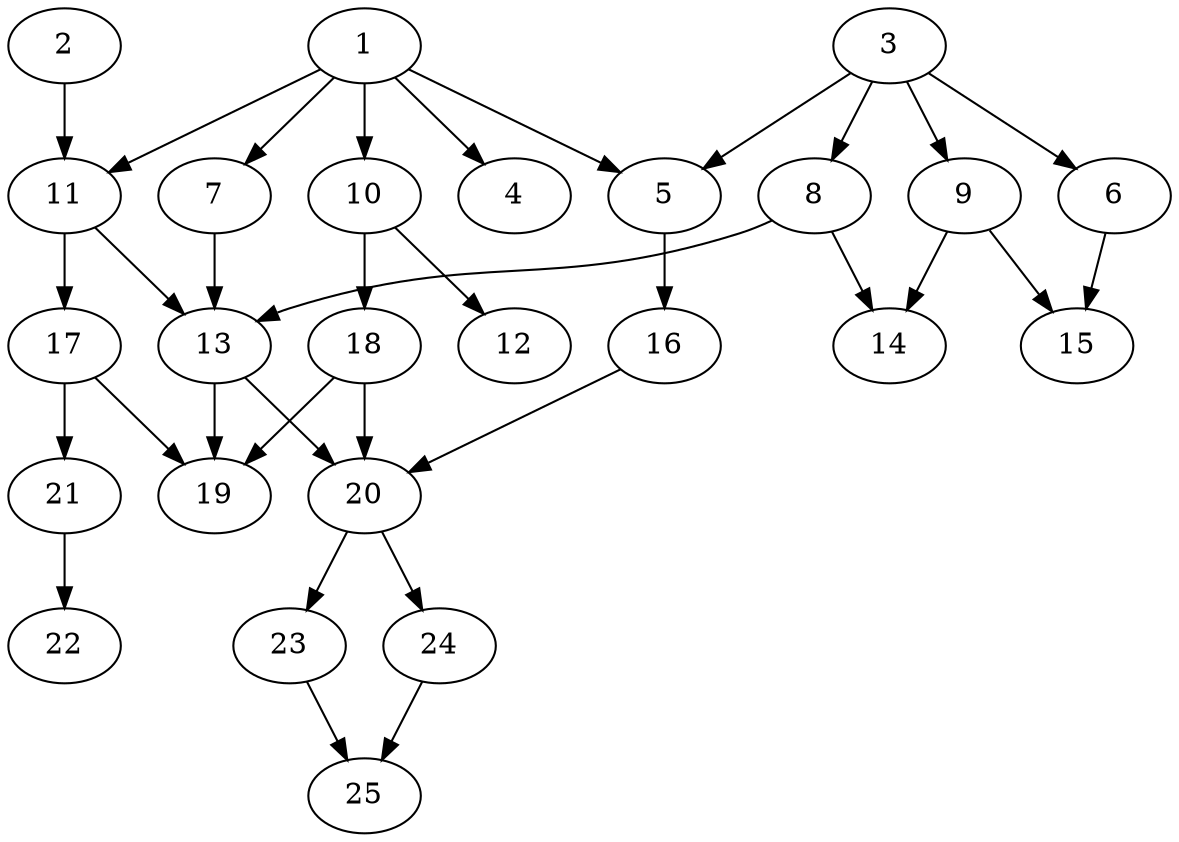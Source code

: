 // DAG (tier=2-normal, mode=data, n=25, ccr=0.414, fat=0.609, density=0.441, regular=0.409, jump=0.198, mindata=2097152, maxdata=16777216)
// DAG automatically generated by daggen at Sun Aug 24 16:33:33 2025
// /home/ermia/Project/Environments/daggen/bin/daggen --dot --ccr 0.414 --fat 0.609 --regular 0.409 --density 0.441 --jump 0.198 --mindata 2097152 --maxdata 16777216 -n 25 
digraph G {
  1 [size="1244655755420488", alpha="0.03", expect_size="622327877710244"]
  1 -> 4 [size ="42618457161728"]
  1 -> 5 [size ="42618457161728"]
  1 -> 7 [size ="42618457161728"]
  1 -> 10 [size ="42618457161728"]
  1 -> 11 [size ="42618457161728"]
  2 [size="5968743987970026", alpha="0.17", expect_size="2984371993985013"]
  2 -> 11 [size ="231739792293888"]
  3 [size="262631335589105792", alpha="0.20", expect_size="131315667794552896"]
  3 -> 5 [size ="180292123885568"]
  3 -> 6 [size ="180292123885568"]
  3 -> 8 [size ="180292123885568"]
  3 -> 9 [size ="180292123885568"]
  4 [size="22160384564414906368", alpha="0.20", expect_size="11080192282207453184"]
  5 [size="56577817595321778176", alpha="0.07", expect_size="28288908797660889088"]
  5 -> 16 [size ="117901893828608"]
  6 [size="4365895424501416448", alpha="0.13", expect_size="2182947712250708224"]
  6 -> 15 [size ="1631976037548032"]
  7 [size="4179538404097560", alpha="0.13", expect_size="2089769202048780"]
  7 -> 13 [size ="76710263390208"]
  8 [size="51154350892085632", alpha="0.17", expect_size="25577175446042816"]
  8 -> 13 [size ="1708435993264128"]
  8 -> 14 [size ="1708435993264128"]
  9 [size="72225583289402672", alpha="0.20", expect_size="36112791644701336"]
  9 -> 14 [size ="1438030959214592"]
  9 -> 15 [size ="1438030959214592"]
  10 [size="2460929692267026", alpha="0.05", expect_size="1230464846133513"]
  10 -> 12 [size ="78907348877312"]
  10 -> 18 [size ="78907348877312"]
  11 [size="46515287834848176", alpha="0.18", expect_size="23257643917424088"]
  11 -> 13 [size ="1725718270574592"]
  11 -> 17 [size ="1725718270574592"]
  12 [size="2573714111758375845888", alpha="0.18", expect_size="1286857055879187922944"]
  13 [size="273477003984857376", alpha="0.19", expect_size="136738501992428688"]
  13 -> 19 [size ="101355993694208"]
  13 -> 20 [size ="101355993694208"]
  14 [size="17323360502315312", alpha="0.18", expect_size="8661680251157656"]
  15 [size="5050348104827632640", alpha="0.15", expect_size="2525174052413816320"]
  16 [size="270373996506340352", alpha="0.01", expect_size="135186998253170176"]
  16 -> 20 [size ="339956358709248"]
  17 [size="3850215135283809091584", alpha="0.20", expect_size="1925107567641904545792"]
  17 -> 19 [size ="1965229697138688"]
  17 -> 21 [size ="1965229697138688"]
  18 [size="3212740326679258", alpha="0.18", expect_size="1606370163339629"]
  18 -> 19 [size ="53397927493632"]
  18 -> 20 [size ="53397927493632"]
  19 [size="472960680421507776", alpha="0.01", expect_size="236480340210753888"]
  20 [size="14973665970415992832", alpha="0.02", expect_size="7486832985207996416"]
  20 -> 23 [size ="48600650350592"]
  20 -> 24 [size ="48600650350592"]
  21 [size="1059016920639883904", alpha="0.10", expect_size="529508460319941952"]
  21 -> 22 [size ="1098999218044928"]
  22 [size="580798720965617152", alpha="0.03", expect_size="290399360482808576"]
  23 [size="1021463758964260864000", alpha="0.17", expect_size="510731879482130432000"]
  23 -> 25 [size ="811406773452800"]
  24 [size="3499721420032978", alpha="0.00", expect_size="1749860710016489"]
  24 -> 25 [size ="100483117088768"]
  25 [size="44283712753369088000", alpha="0.03", expect_size="22141856376684544000"]
}